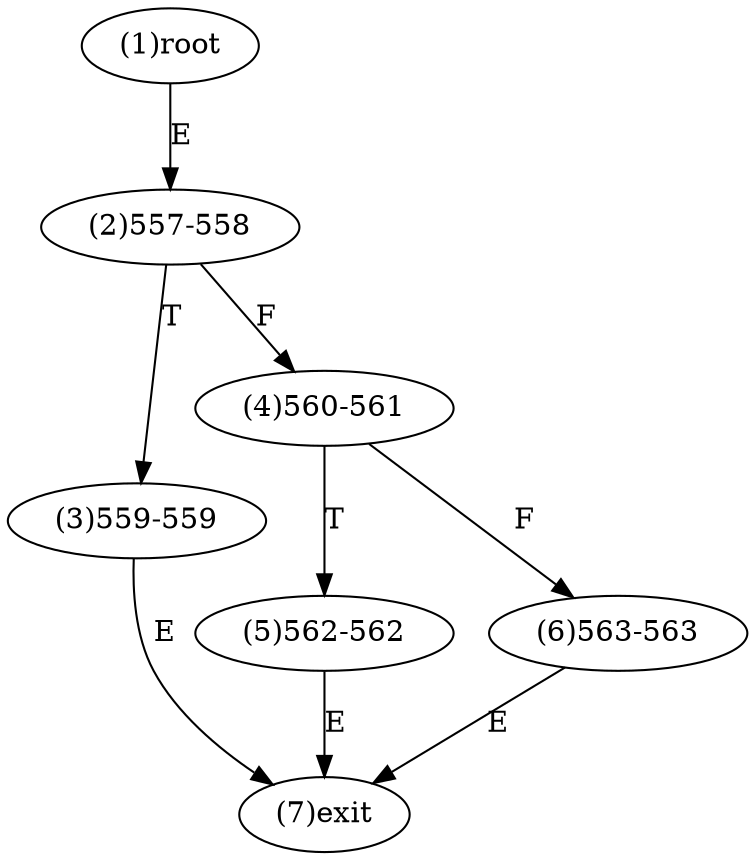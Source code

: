 digraph "" { 
1[ label="(1)root"];
2[ label="(2)557-558"];
3[ label="(3)559-559"];
4[ label="(4)560-561"];
5[ label="(5)562-562"];
6[ label="(6)563-563"];
7[ label="(7)exit"];
1->2[ label="E"];
2->4[ label="F"];
2->3[ label="T"];
3->7[ label="E"];
4->6[ label="F"];
4->5[ label="T"];
5->7[ label="E"];
6->7[ label="E"];
}